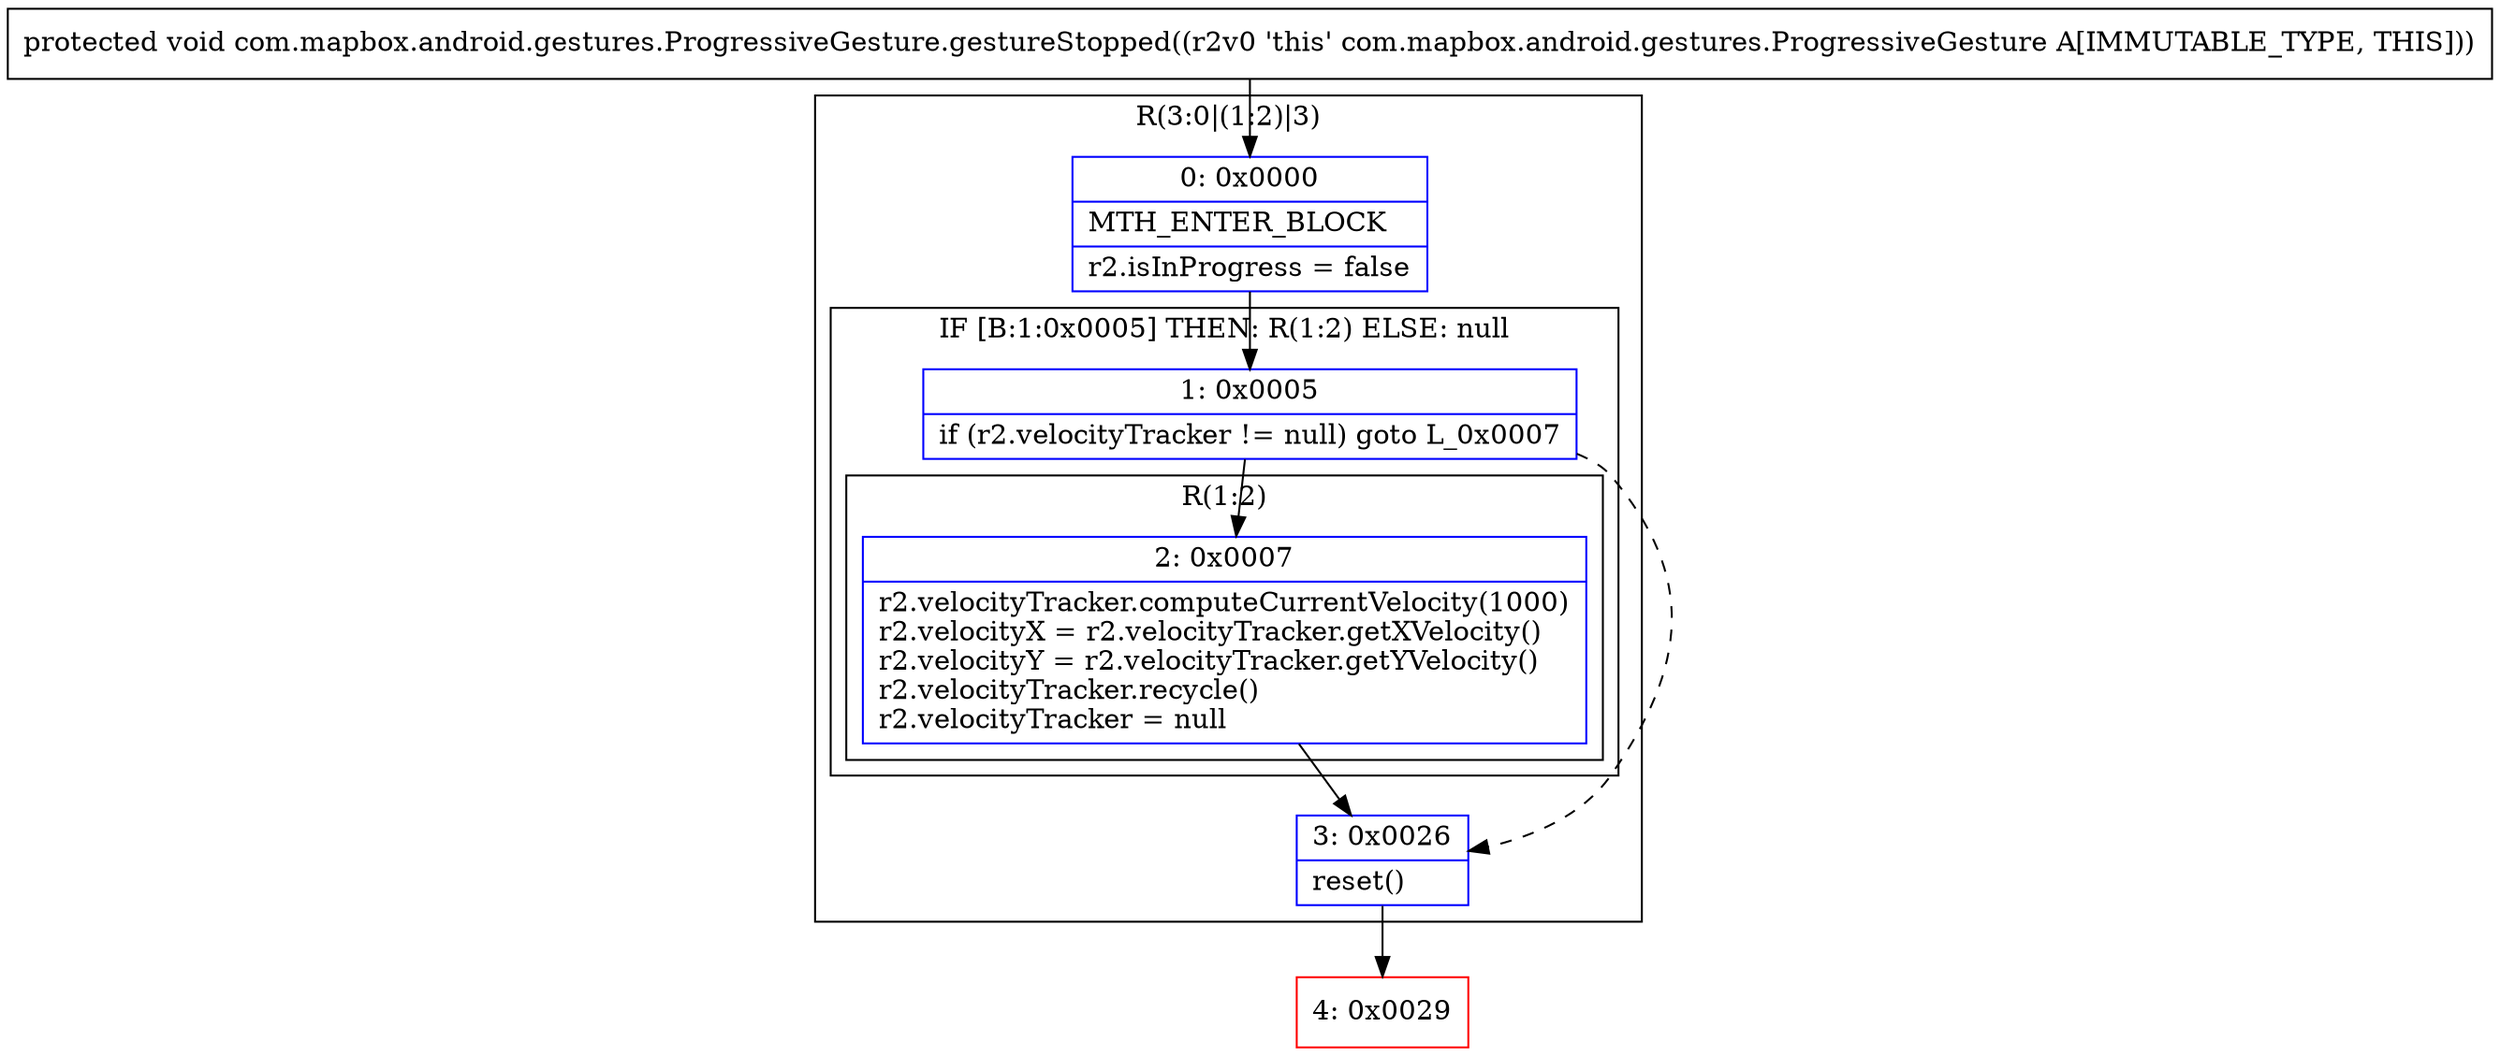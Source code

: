 digraph "CFG forcom.mapbox.android.gestures.ProgressiveGesture.gestureStopped()V" {
subgraph cluster_Region_2139054276 {
label = "R(3:0|(1:2)|3)";
node [shape=record,color=blue];
Node_0 [shape=record,label="{0\:\ 0x0000|MTH_ENTER_BLOCK\l|r2.isInProgress = false\l}"];
subgraph cluster_IfRegion_959671989 {
label = "IF [B:1:0x0005] THEN: R(1:2) ELSE: null";
node [shape=record,color=blue];
Node_1 [shape=record,label="{1\:\ 0x0005|if (r2.velocityTracker != null) goto L_0x0007\l}"];
subgraph cluster_Region_2042871178 {
label = "R(1:2)";
node [shape=record,color=blue];
Node_2 [shape=record,label="{2\:\ 0x0007|r2.velocityTracker.computeCurrentVelocity(1000)\lr2.velocityX = r2.velocityTracker.getXVelocity()\lr2.velocityY = r2.velocityTracker.getYVelocity()\lr2.velocityTracker.recycle()\lr2.velocityTracker = null\l}"];
}
}
Node_3 [shape=record,label="{3\:\ 0x0026|reset()\l}"];
}
Node_4 [shape=record,color=red,label="{4\:\ 0x0029}"];
MethodNode[shape=record,label="{protected void com.mapbox.android.gestures.ProgressiveGesture.gestureStopped((r2v0 'this' com.mapbox.android.gestures.ProgressiveGesture A[IMMUTABLE_TYPE, THIS])) }"];
MethodNode -> Node_0;
Node_0 -> Node_1;
Node_1 -> Node_2;
Node_1 -> Node_3[style=dashed];
Node_2 -> Node_3;
Node_3 -> Node_4;
}

